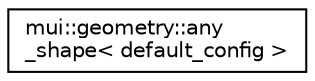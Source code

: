 digraph "Graphical Class Hierarchy"
{
 // LATEX_PDF_SIZE
  edge [fontname="Helvetica",fontsize="10",labelfontname="Helvetica",labelfontsize="10"];
  node [fontname="Helvetica",fontsize="10",shape=record];
  rankdir="LR";
  Node0 [label="mui::geometry::any\l_shape\< default_config \>",height=0.2,width=0.4,color="black", fillcolor="white", style="filled",URL="$classmui_1_1geometry_1_1any__shape.html",tooltip=" "];
}
